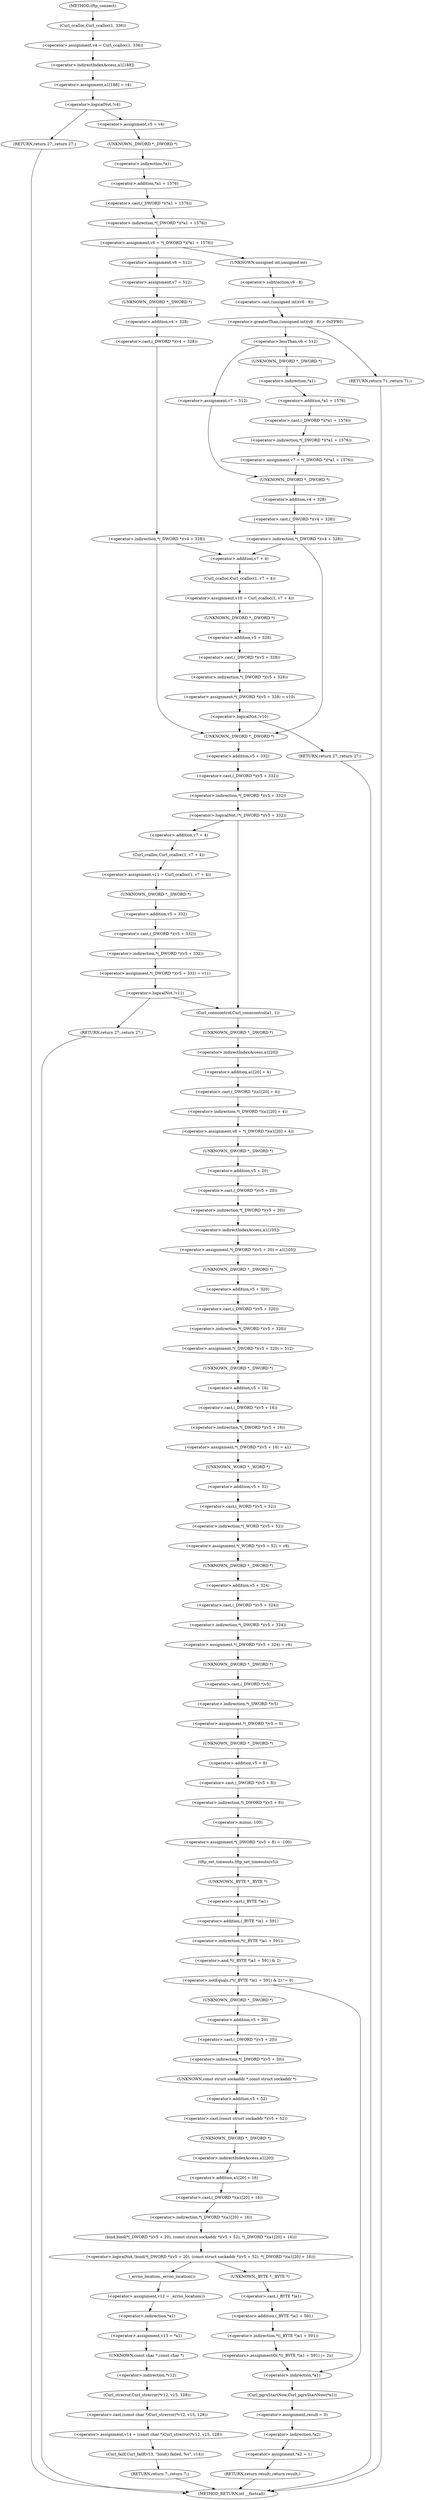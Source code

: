 digraph tftp_connect {  
"1000129" [label = "(<operator>.assignment,v4 = Curl_ccalloc(1, 336))" ]
"1000131" [label = "(Curl_ccalloc,Curl_ccalloc(1, 336))" ]
"1000134" [label = "(<operator>.assignment,a1[188] = v4)" ]
"1000135" [label = "(<operator>.indirectIndexAccess,a1[188])" ]
"1000140" [label = "(<operator>.logicalNot,!v4)" ]
"1000142" [label = "(RETURN,return 27;,return 27;)" ]
"1000144" [label = "(<operator>.assignment,v5 = v4)" ]
"1000147" [label = "(<operator>.assignment,v6 = *(_DWORD *)(*a1 + 1576))" ]
"1000149" [label = "(<operator>.indirection,*(_DWORD *)(*a1 + 1576))" ]
"1000150" [label = "(<operator>.cast,(_DWORD *)(*a1 + 1576))" ]
"1000151" [label = "(UNKNOWN,_DWORD *,_DWORD *)" ]
"1000152" [label = "(<operator>.addition,*a1 + 1576)" ]
"1000153" [label = "(<operator>.indirection,*a1)" ]
"1000160" [label = "(<operator>.greaterThan,(unsigned int)(v6 - 8) > 0xFFB0)" ]
"1000161" [label = "(<operator>.cast,(unsigned int)(v6 - 8))" ]
"1000162" [label = "(UNKNOWN,unsigned int,unsigned int)" ]
"1000163" [label = "(<operator>.subtraction,v6 - 8)" ]
"1000167" [label = "(RETURN,return 71;,return 71;)" ]
"1000170" [label = "(<operator>.lessThan,v6 < 512)" ]
"1000173" [label = "(<operator>.assignment,v7 = 512)" ]
"1000177" [label = "(<operator>.assignment,v7 = *(_DWORD *)(*a1 + 1576))" ]
"1000179" [label = "(<operator>.indirection,*(_DWORD *)(*a1 + 1576))" ]
"1000180" [label = "(<operator>.cast,(_DWORD *)(*a1 + 1576))" ]
"1000181" [label = "(UNKNOWN,_DWORD *,_DWORD *)" ]
"1000182" [label = "(<operator>.addition,*a1 + 1576)" ]
"1000183" [label = "(<operator>.indirection,*a1)" ]
"1000187" [label = "(<operator>.indirection,*(_DWORD *)(v4 + 328))" ]
"1000188" [label = "(<operator>.cast,(_DWORD *)(v4 + 328))" ]
"1000189" [label = "(UNKNOWN,_DWORD *,_DWORD *)" ]
"1000190" [label = "(<operator>.addition,v4 + 328)" ]
"1000196" [label = "(<operator>.assignment,v6 = 512)" ]
"1000199" [label = "(<operator>.assignment,v7 = 512)" ]
"1000203" [label = "(<operator>.indirection,*(_DWORD *)(v4 + 328))" ]
"1000204" [label = "(<operator>.cast,(_DWORD *)(v4 + 328))" ]
"1000205" [label = "(UNKNOWN,_DWORD *,_DWORD *)" ]
"1000206" [label = "(<operator>.addition,v4 + 328)" ]
"1000210" [label = "(<operator>.assignment,v10 = Curl_ccalloc(1, v7 + 4))" ]
"1000212" [label = "(Curl_ccalloc,Curl_ccalloc(1, v7 + 4))" ]
"1000214" [label = "(<operator>.addition,v7 + 4)" ]
"1000217" [label = "(<operator>.assignment,*(_DWORD *)(v5 + 328) = v10)" ]
"1000218" [label = "(<operator>.indirection,*(_DWORD *)(v5 + 328))" ]
"1000219" [label = "(<operator>.cast,(_DWORD *)(v5 + 328))" ]
"1000220" [label = "(UNKNOWN,_DWORD *,_DWORD *)" ]
"1000221" [label = "(<operator>.addition,v5 + 328)" ]
"1000226" [label = "(<operator>.logicalNot,!v10)" ]
"1000228" [label = "(RETURN,return 27;,return 27;)" ]
"1000232" [label = "(<operator>.logicalNot,!*(_DWORD *)(v5 + 332))" ]
"1000233" [label = "(<operator>.indirection,*(_DWORD *)(v5 + 332))" ]
"1000234" [label = "(<operator>.cast,(_DWORD *)(v5 + 332))" ]
"1000235" [label = "(UNKNOWN,_DWORD *,_DWORD *)" ]
"1000236" [label = "(<operator>.addition,v5 + 332)" ]
"1000240" [label = "(<operator>.assignment,v11 = Curl_ccalloc(1, v7 + 4))" ]
"1000242" [label = "(Curl_ccalloc,Curl_ccalloc(1, v7 + 4))" ]
"1000244" [label = "(<operator>.addition,v7 + 4)" ]
"1000247" [label = "(<operator>.assignment,*(_DWORD *)(v5 + 332) = v11)" ]
"1000248" [label = "(<operator>.indirection,*(_DWORD *)(v5 + 332))" ]
"1000249" [label = "(<operator>.cast,(_DWORD *)(v5 + 332))" ]
"1000250" [label = "(UNKNOWN,_DWORD *,_DWORD *)" ]
"1000251" [label = "(<operator>.addition,v5 + 332)" ]
"1000256" [label = "(<operator>.logicalNot,!v11)" ]
"1000258" [label = "(RETURN,return 27;,return 27;)" ]
"1000260" [label = "(Curl_conncontrol,Curl_conncontrol(a1, 1))" ]
"1000263" [label = "(<operator>.assignment,v8 = *(_DWORD *)(a1[20] + 4))" ]
"1000265" [label = "(<operator>.indirection,*(_DWORD *)(a1[20] + 4))" ]
"1000266" [label = "(<operator>.cast,(_DWORD *)(a1[20] + 4))" ]
"1000267" [label = "(UNKNOWN,_DWORD *,_DWORD *)" ]
"1000268" [label = "(<operator>.addition,a1[20] + 4)" ]
"1000269" [label = "(<operator>.indirectIndexAccess,a1[20])" ]
"1000273" [label = "(<operator>.assignment,*(_DWORD *)(v5 + 20) = a1[105])" ]
"1000274" [label = "(<operator>.indirection,*(_DWORD *)(v5 + 20))" ]
"1000275" [label = "(<operator>.cast,(_DWORD *)(v5 + 20))" ]
"1000276" [label = "(UNKNOWN,_DWORD *,_DWORD *)" ]
"1000277" [label = "(<operator>.addition,v5 + 20)" ]
"1000280" [label = "(<operator>.indirectIndexAccess,a1[105])" ]
"1000283" [label = "(<operator>.assignment,*(_DWORD *)(v5 + 320) = 512)" ]
"1000284" [label = "(<operator>.indirection,*(_DWORD *)(v5 + 320))" ]
"1000285" [label = "(<operator>.cast,(_DWORD *)(v5 + 320))" ]
"1000286" [label = "(UNKNOWN,_DWORD *,_DWORD *)" ]
"1000287" [label = "(<operator>.addition,v5 + 320)" ]
"1000291" [label = "(<operator>.assignment,*(_DWORD *)(v5 + 16) = a1)" ]
"1000292" [label = "(<operator>.indirection,*(_DWORD *)(v5 + 16))" ]
"1000293" [label = "(<operator>.cast,(_DWORD *)(v5 + 16))" ]
"1000294" [label = "(UNKNOWN,_DWORD *,_DWORD *)" ]
"1000295" [label = "(<operator>.addition,v5 + 16)" ]
"1000299" [label = "(<operator>.assignment,*(_WORD *)(v5 + 52) = v8)" ]
"1000300" [label = "(<operator>.indirection,*(_WORD *)(v5 + 52))" ]
"1000301" [label = "(<operator>.cast,(_WORD *)(v5 + 52))" ]
"1000302" [label = "(UNKNOWN,_WORD *,_WORD *)" ]
"1000303" [label = "(<operator>.addition,v5 + 52)" ]
"1000307" [label = "(<operator>.assignment,*(_DWORD *)(v5 + 324) = v6)" ]
"1000308" [label = "(<operator>.indirection,*(_DWORD *)(v5 + 324))" ]
"1000309" [label = "(<operator>.cast,(_DWORD *)(v5 + 324))" ]
"1000310" [label = "(UNKNOWN,_DWORD *,_DWORD *)" ]
"1000311" [label = "(<operator>.addition,v5 + 324)" ]
"1000315" [label = "(<operator>.assignment,*(_DWORD *)v5 = 0)" ]
"1000316" [label = "(<operator>.indirection,*(_DWORD *)v5)" ]
"1000317" [label = "(<operator>.cast,(_DWORD *)v5)" ]
"1000318" [label = "(UNKNOWN,_DWORD *,_DWORD *)" ]
"1000321" [label = "(<operator>.assignment,*(_DWORD *)(v5 + 8) = -100)" ]
"1000322" [label = "(<operator>.indirection,*(_DWORD *)(v5 + 8))" ]
"1000323" [label = "(<operator>.cast,(_DWORD *)(v5 + 8))" ]
"1000324" [label = "(UNKNOWN,_DWORD *,_DWORD *)" ]
"1000325" [label = "(<operator>.addition,v5 + 8)" ]
"1000328" [label = "(<operator>.minus,-100)" ]
"1000330" [label = "(tftp_set_timeouts,tftp_set_timeouts(v5))" ]
"1000333" [label = "(<operator>.notEquals,(*((_BYTE *)a1 + 591) & 2) != 0)" ]
"1000334" [label = "(<operator>.and,*((_BYTE *)a1 + 591) & 2)" ]
"1000335" [label = "(<operator>.indirection,*((_BYTE *)a1 + 591))" ]
"1000336" [label = "(<operator>.addition,(_BYTE *)a1 + 591)" ]
"1000337" [label = "(<operator>.cast,(_BYTE *)a1)" ]
"1000338" [label = "(UNKNOWN,_BYTE *,_BYTE *)" ]
"1000345" [label = "(Curl_pgrsStartNow,Curl_pgrsStartNow(*a1))" ]
"1000346" [label = "(<operator>.indirection,*a1)" ]
"1000348" [label = "(<operator>.assignment,result = 0)" ]
"1000351" [label = "(<operator>.assignment,*a2 = 1)" ]
"1000352" [label = "(<operator>.indirection,*a2)" ]
"1000355" [label = "(RETURN,return result;,return result;)" ]
"1000358" [label = "(<operator>.logicalNot,!bind(*(_DWORD *)(v5 + 20), (const struct sockaddr *)(v5 + 52), *(_DWORD *)(a1[20] + 16)))" ]
"1000359" [label = "(bind,bind(*(_DWORD *)(v5 + 20), (const struct sockaddr *)(v5 + 52), *(_DWORD *)(a1[20] + 16)))" ]
"1000360" [label = "(<operator>.indirection,*(_DWORD *)(v5 + 20))" ]
"1000361" [label = "(<operator>.cast,(_DWORD *)(v5 + 20))" ]
"1000362" [label = "(UNKNOWN,_DWORD *,_DWORD *)" ]
"1000363" [label = "(<operator>.addition,v5 + 20)" ]
"1000366" [label = "(<operator>.cast,(const struct sockaddr *)(v5 + 52))" ]
"1000367" [label = "(UNKNOWN,const struct sockaddr *,const struct sockaddr *)" ]
"1000368" [label = "(<operator>.addition,v5 + 52)" ]
"1000371" [label = "(<operator>.indirection,*(_DWORD *)(a1[20] + 16))" ]
"1000372" [label = "(<operator>.cast,(_DWORD *)(a1[20] + 16))" ]
"1000373" [label = "(UNKNOWN,_DWORD *,_DWORD *)" ]
"1000374" [label = "(<operator>.addition,a1[20] + 16)" ]
"1000375" [label = "(<operator>.indirectIndexAccess,a1[20])" ]
"1000380" [label = "(<operators>.assignmentOr,*((_BYTE *)a1 + 591) |= 2u)" ]
"1000381" [label = "(<operator>.indirection,*((_BYTE *)a1 + 591))" ]
"1000382" [label = "(<operator>.addition,(_BYTE *)a1 + 591)" ]
"1000383" [label = "(<operator>.cast,(_BYTE *)a1)" ]
"1000384" [label = "(UNKNOWN,_BYTE *,_BYTE *)" ]
"1000389" [label = "(<operator>.assignment,v12 = _errno_location())" ]
"1000391" [label = "(_errno_location,_errno_location())" ]
"1000392" [label = "(<operator>.assignment,v13 = *a1)" ]
"1000394" [label = "(<operator>.indirection,*a1)" ]
"1000396" [label = "(<operator>.assignment,v14 = (const char *)Curl_strerror(*v12, v15, 128))" ]
"1000398" [label = "(<operator>.cast,(const char *)Curl_strerror(*v12, v15, 128))" ]
"1000399" [label = "(UNKNOWN,const char *,const char *)" ]
"1000400" [label = "(Curl_strerror,Curl_strerror(*v12, v15, 128))" ]
"1000401" [label = "(<operator>.indirection,*v12)" ]
"1000405" [label = "(Curl_failf,Curl_failf(v13, \"bind() failed; %s\", v14))" ]
"1000409" [label = "(RETURN,return 7;,return 7;)" ]
"1000113" [label = "(METHOD,tftp_connect)" ]
"1000411" [label = "(METHOD_RETURN,int __fastcall)" ]
  "1000129" -> "1000135" 
  "1000131" -> "1000129" 
  "1000134" -> "1000140" 
  "1000135" -> "1000134" 
  "1000140" -> "1000142" 
  "1000140" -> "1000144" 
  "1000142" -> "1000411" 
  "1000144" -> "1000151" 
  "1000147" -> "1000162" 
  "1000147" -> "1000196" 
  "1000149" -> "1000147" 
  "1000150" -> "1000149" 
  "1000151" -> "1000153" 
  "1000152" -> "1000150" 
  "1000153" -> "1000152" 
  "1000160" -> "1000167" 
  "1000160" -> "1000170" 
  "1000161" -> "1000160" 
  "1000162" -> "1000163" 
  "1000163" -> "1000161" 
  "1000167" -> "1000411" 
  "1000170" -> "1000173" 
  "1000170" -> "1000181" 
  "1000173" -> "1000189" 
  "1000177" -> "1000189" 
  "1000179" -> "1000177" 
  "1000180" -> "1000179" 
  "1000181" -> "1000183" 
  "1000182" -> "1000180" 
  "1000183" -> "1000182" 
  "1000187" -> "1000235" 
  "1000187" -> "1000214" 
  "1000188" -> "1000187" 
  "1000189" -> "1000190" 
  "1000190" -> "1000188" 
  "1000196" -> "1000199" 
  "1000199" -> "1000205" 
  "1000203" -> "1000235" 
  "1000203" -> "1000214" 
  "1000204" -> "1000203" 
  "1000205" -> "1000206" 
  "1000206" -> "1000204" 
  "1000210" -> "1000220" 
  "1000212" -> "1000210" 
  "1000214" -> "1000212" 
  "1000217" -> "1000226" 
  "1000218" -> "1000217" 
  "1000219" -> "1000218" 
  "1000220" -> "1000221" 
  "1000221" -> "1000219" 
  "1000226" -> "1000228" 
  "1000226" -> "1000235" 
  "1000228" -> "1000411" 
  "1000232" -> "1000244" 
  "1000232" -> "1000260" 
  "1000233" -> "1000232" 
  "1000234" -> "1000233" 
  "1000235" -> "1000236" 
  "1000236" -> "1000234" 
  "1000240" -> "1000250" 
  "1000242" -> "1000240" 
  "1000244" -> "1000242" 
  "1000247" -> "1000256" 
  "1000248" -> "1000247" 
  "1000249" -> "1000248" 
  "1000250" -> "1000251" 
  "1000251" -> "1000249" 
  "1000256" -> "1000258" 
  "1000256" -> "1000260" 
  "1000258" -> "1000411" 
  "1000260" -> "1000267" 
  "1000263" -> "1000276" 
  "1000265" -> "1000263" 
  "1000266" -> "1000265" 
  "1000267" -> "1000269" 
  "1000268" -> "1000266" 
  "1000269" -> "1000268" 
  "1000273" -> "1000286" 
  "1000274" -> "1000280" 
  "1000275" -> "1000274" 
  "1000276" -> "1000277" 
  "1000277" -> "1000275" 
  "1000280" -> "1000273" 
  "1000283" -> "1000294" 
  "1000284" -> "1000283" 
  "1000285" -> "1000284" 
  "1000286" -> "1000287" 
  "1000287" -> "1000285" 
  "1000291" -> "1000302" 
  "1000292" -> "1000291" 
  "1000293" -> "1000292" 
  "1000294" -> "1000295" 
  "1000295" -> "1000293" 
  "1000299" -> "1000310" 
  "1000300" -> "1000299" 
  "1000301" -> "1000300" 
  "1000302" -> "1000303" 
  "1000303" -> "1000301" 
  "1000307" -> "1000318" 
  "1000308" -> "1000307" 
  "1000309" -> "1000308" 
  "1000310" -> "1000311" 
  "1000311" -> "1000309" 
  "1000315" -> "1000324" 
  "1000316" -> "1000315" 
  "1000317" -> "1000316" 
  "1000318" -> "1000317" 
  "1000321" -> "1000330" 
  "1000322" -> "1000328" 
  "1000323" -> "1000322" 
  "1000324" -> "1000325" 
  "1000325" -> "1000323" 
  "1000328" -> "1000321" 
  "1000330" -> "1000338" 
  "1000333" -> "1000362" 
  "1000333" -> "1000346" 
  "1000334" -> "1000333" 
  "1000335" -> "1000334" 
  "1000336" -> "1000335" 
  "1000337" -> "1000336" 
  "1000338" -> "1000337" 
  "1000345" -> "1000348" 
  "1000346" -> "1000345" 
  "1000348" -> "1000352" 
  "1000351" -> "1000355" 
  "1000352" -> "1000351" 
  "1000355" -> "1000411" 
  "1000358" -> "1000384" 
  "1000358" -> "1000391" 
  "1000359" -> "1000358" 
  "1000360" -> "1000367" 
  "1000361" -> "1000360" 
  "1000362" -> "1000363" 
  "1000363" -> "1000361" 
  "1000366" -> "1000373" 
  "1000367" -> "1000368" 
  "1000368" -> "1000366" 
  "1000371" -> "1000359" 
  "1000372" -> "1000371" 
  "1000373" -> "1000375" 
  "1000374" -> "1000372" 
  "1000375" -> "1000374" 
  "1000380" -> "1000346" 
  "1000381" -> "1000380" 
  "1000382" -> "1000381" 
  "1000383" -> "1000382" 
  "1000384" -> "1000383" 
  "1000389" -> "1000394" 
  "1000391" -> "1000389" 
  "1000392" -> "1000399" 
  "1000394" -> "1000392" 
  "1000396" -> "1000405" 
  "1000398" -> "1000396" 
  "1000399" -> "1000401" 
  "1000400" -> "1000398" 
  "1000401" -> "1000400" 
  "1000405" -> "1000409" 
  "1000409" -> "1000411" 
  "1000113" -> "1000131" 
}
